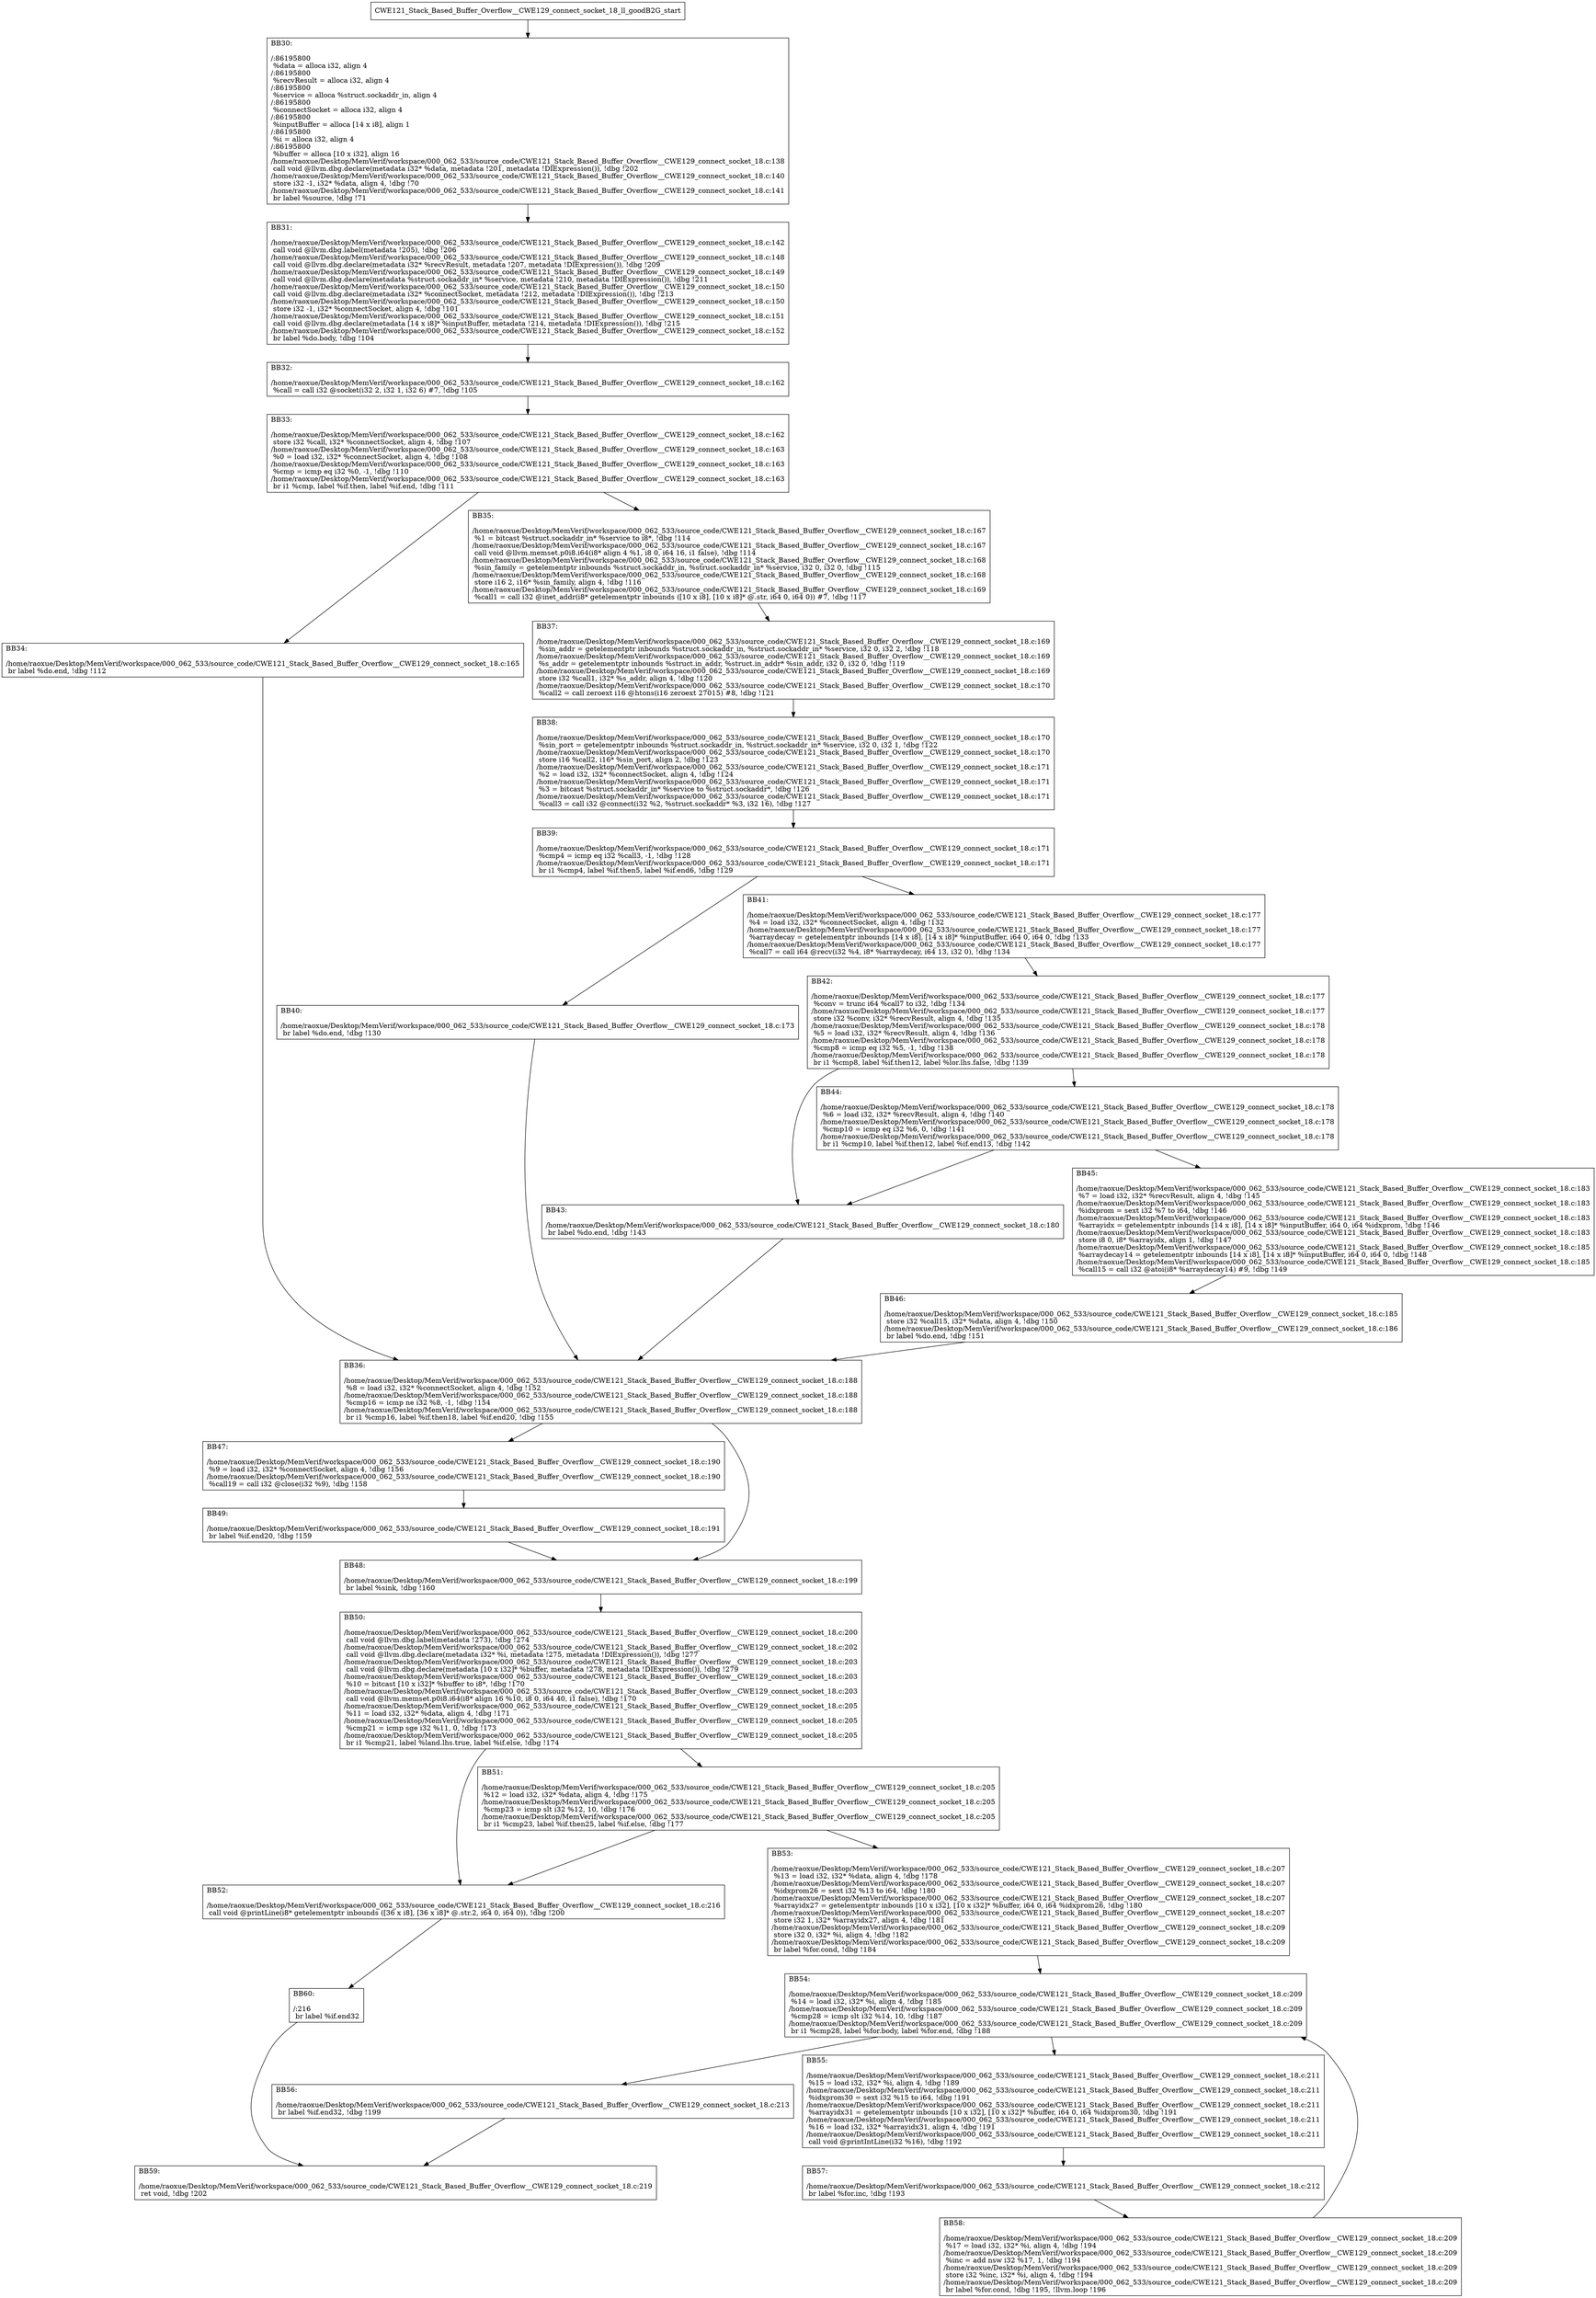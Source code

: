 digraph "CFG for'CWE121_Stack_Based_Buffer_Overflow__CWE129_connect_socket_18_ll_goodB2G' function" {
	BBCWE121_Stack_Based_Buffer_Overflow__CWE129_connect_socket_18_ll_goodB2G_start[shape=record,label="{CWE121_Stack_Based_Buffer_Overflow__CWE129_connect_socket_18_ll_goodB2G_start}"];
	BBCWE121_Stack_Based_Buffer_Overflow__CWE129_connect_socket_18_ll_goodB2G_start-> CWE121_Stack_Based_Buffer_Overflow__CWE129_connect_socket_18_ll_goodB2GBB30;
	CWE121_Stack_Based_Buffer_Overflow__CWE129_connect_socket_18_ll_goodB2GBB30 [shape=record, label="{BB30:\l\l/:86195800\l
  %data = alloca i32, align 4\l
/:86195800\l
  %recvResult = alloca i32, align 4\l
/:86195800\l
  %service = alloca %struct.sockaddr_in, align 4\l
/:86195800\l
  %connectSocket = alloca i32, align 4\l
/:86195800\l
  %inputBuffer = alloca [14 x i8], align 1\l
/:86195800\l
  %i = alloca i32, align 4\l
/:86195800\l
  %buffer = alloca [10 x i32], align 16\l
/home/raoxue/Desktop/MemVerif/workspace/000_062_533/source_code/CWE121_Stack_Based_Buffer_Overflow__CWE129_connect_socket_18.c:138\l
  call void @llvm.dbg.declare(metadata i32* %data, metadata !201, metadata !DIExpression()), !dbg !202\l
/home/raoxue/Desktop/MemVerif/workspace/000_062_533/source_code/CWE121_Stack_Based_Buffer_Overflow__CWE129_connect_socket_18.c:140\l
  store i32 -1, i32* %data, align 4, !dbg !70\l
/home/raoxue/Desktop/MemVerif/workspace/000_062_533/source_code/CWE121_Stack_Based_Buffer_Overflow__CWE129_connect_socket_18.c:141\l
  br label %source, !dbg !71\l
}"];
	CWE121_Stack_Based_Buffer_Overflow__CWE129_connect_socket_18_ll_goodB2GBB30-> CWE121_Stack_Based_Buffer_Overflow__CWE129_connect_socket_18_ll_goodB2GBB31;
	CWE121_Stack_Based_Buffer_Overflow__CWE129_connect_socket_18_ll_goodB2GBB31 [shape=record, label="{BB31:\l\l/home/raoxue/Desktop/MemVerif/workspace/000_062_533/source_code/CWE121_Stack_Based_Buffer_Overflow__CWE129_connect_socket_18.c:142\l
  call void @llvm.dbg.label(metadata !205), !dbg !206\l
/home/raoxue/Desktop/MemVerif/workspace/000_062_533/source_code/CWE121_Stack_Based_Buffer_Overflow__CWE129_connect_socket_18.c:148\l
  call void @llvm.dbg.declare(metadata i32* %recvResult, metadata !207, metadata !DIExpression()), !dbg !209\l
/home/raoxue/Desktop/MemVerif/workspace/000_062_533/source_code/CWE121_Stack_Based_Buffer_Overflow__CWE129_connect_socket_18.c:149\l
  call void @llvm.dbg.declare(metadata %struct.sockaddr_in* %service, metadata !210, metadata !DIExpression()), !dbg !211\l
/home/raoxue/Desktop/MemVerif/workspace/000_062_533/source_code/CWE121_Stack_Based_Buffer_Overflow__CWE129_connect_socket_18.c:150\l
  call void @llvm.dbg.declare(metadata i32* %connectSocket, metadata !212, metadata !DIExpression()), !dbg !213\l
/home/raoxue/Desktop/MemVerif/workspace/000_062_533/source_code/CWE121_Stack_Based_Buffer_Overflow__CWE129_connect_socket_18.c:150\l
  store i32 -1, i32* %connectSocket, align 4, !dbg !101\l
/home/raoxue/Desktop/MemVerif/workspace/000_062_533/source_code/CWE121_Stack_Based_Buffer_Overflow__CWE129_connect_socket_18.c:151\l
  call void @llvm.dbg.declare(metadata [14 x i8]* %inputBuffer, metadata !214, metadata !DIExpression()), !dbg !215\l
/home/raoxue/Desktop/MemVerif/workspace/000_062_533/source_code/CWE121_Stack_Based_Buffer_Overflow__CWE129_connect_socket_18.c:152\l
  br label %do.body, !dbg !104\l
}"];
	CWE121_Stack_Based_Buffer_Overflow__CWE129_connect_socket_18_ll_goodB2GBB31-> CWE121_Stack_Based_Buffer_Overflow__CWE129_connect_socket_18_ll_goodB2GBB32;
	CWE121_Stack_Based_Buffer_Overflow__CWE129_connect_socket_18_ll_goodB2GBB32 [shape=record, label="{BB32:\l\l/home/raoxue/Desktop/MemVerif/workspace/000_062_533/source_code/CWE121_Stack_Based_Buffer_Overflow__CWE129_connect_socket_18.c:162\l
  %call = call i32 @socket(i32 2, i32 1, i32 6) #7, !dbg !105\l
}"];
	CWE121_Stack_Based_Buffer_Overflow__CWE129_connect_socket_18_ll_goodB2GBB32-> CWE121_Stack_Based_Buffer_Overflow__CWE129_connect_socket_18_ll_goodB2GBB33;
	CWE121_Stack_Based_Buffer_Overflow__CWE129_connect_socket_18_ll_goodB2GBB33 [shape=record, label="{BB33:\l\l/home/raoxue/Desktop/MemVerif/workspace/000_062_533/source_code/CWE121_Stack_Based_Buffer_Overflow__CWE129_connect_socket_18.c:162\l
  store i32 %call, i32* %connectSocket, align 4, !dbg !107\l
/home/raoxue/Desktop/MemVerif/workspace/000_062_533/source_code/CWE121_Stack_Based_Buffer_Overflow__CWE129_connect_socket_18.c:163\l
  %0 = load i32, i32* %connectSocket, align 4, !dbg !108\l
/home/raoxue/Desktop/MemVerif/workspace/000_062_533/source_code/CWE121_Stack_Based_Buffer_Overflow__CWE129_connect_socket_18.c:163\l
  %cmp = icmp eq i32 %0, -1, !dbg !110\l
/home/raoxue/Desktop/MemVerif/workspace/000_062_533/source_code/CWE121_Stack_Based_Buffer_Overflow__CWE129_connect_socket_18.c:163\l
  br i1 %cmp, label %if.then, label %if.end, !dbg !111\l
}"];
	CWE121_Stack_Based_Buffer_Overflow__CWE129_connect_socket_18_ll_goodB2GBB33-> CWE121_Stack_Based_Buffer_Overflow__CWE129_connect_socket_18_ll_goodB2GBB34;
	CWE121_Stack_Based_Buffer_Overflow__CWE129_connect_socket_18_ll_goodB2GBB33-> CWE121_Stack_Based_Buffer_Overflow__CWE129_connect_socket_18_ll_goodB2GBB35;
	CWE121_Stack_Based_Buffer_Overflow__CWE129_connect_socket_18_ll_goodB2GBB34 [shape=record, label="{BB34:\l\l/home/raoxue/Desktop/MemVerif/workspace/000_062_533/source_code/CWE121_Stack_Based_Buffer_Overflow__CWE129_connect_socket_18.c:165\l
  br label %do.end, !dbg !112\l
}"];
	CWE121_Stack_Based_Buffer_Overflow__CWE129_connect_socket_18_ll_goodB2GBB34-> CWE121_Stack_Based_Buffer_Overflow__CWE129_connect_socket_18_ll_goodB2GBB36;
	CWE121_Stack_Based_Buffer_Overflow__CWE129_connect_socket_18_ll_goodB2GBB35 [shape=record, label="{BB35:\l\l/home/raoxue/Desktop/MemVerif/workspace/000_062_533/source_code/CWE121_Stack_Based_Buffer_Overflow__CWE129_connect_socket_18.c:167\l
  %1 = bitcast %struct.sockaddr_in* %service to i8*, !dbg !114\l
/home/raoxue/Desktop/MemVerif/workspace/000_062_533/source_code/CWE121_Stack_Based_Buffer_Overflow__CWE129_connect_socket_18.c:167\l
  call void @llvm.memset.p0i8.i64(i8* align 4 %1, i8 0, i64 16, i1 false), !dbg !114\l
/home/raoxue/Desktop/MemVerif/workspace/000_062_533/source_code/CWE121_Stack_Based_Buffer_Overflow__CWE129_connect_socket_18.c:168\l
  %sin_family = getelementptr inbounds %struct.sockaddr_in, %struct.sockaddr_in* %service, i32 0, i32 0, !dbg !115\l
/home/raoxue/Desktop/MemVerif/workspace/000_062_533/source_code/CWE121_Stack_Based_Buffer_Overflow__CWE129_connect_socket_18.c:168\l
  store i16 2, i16* %sin_family, align 4, !dbg !116\l
/home/raoxue/Desktop/MemVerif/workspace/000_062_533/source_code/CWE121_Stack_Based_Buffer_Overflow__CWE129_connect_socket_18.c:169\l
  %call1 = call i32 @inet_addr(i8* getelementptr inbounds ([10 x i8], [10 x i8]* @.str, i64 0, i64 0)) #7, !dbg !117\l
}"];
	CWE121_Stack_Based_Buffer_Overflow__CWE129_connect_socket_18_ll_goodB2GBB35-> CWE121_Stack_Based_Buffer_Overflow__CWE129_connect_socket_18_ll_goodB2GBB37;
	CWE121_Stack_Based_Buffer_Overflow__CWE129_connect_socket_18_ll_goodB2GBB37 [shape=record, label="{BB37:\l\l/home/raoxue/Desktop/MemVerif/workspace/000_062_533/source_code/CWE121_Stack_Based_Buffer_Overflow__CWE129_connect_socket_18.c:169\l
  %sin_addr = getelementptr inbounds %struct.sockaddr_in, %struct.sockaddr_in* %service, i32 0, i32 2, !dbg !118\l
/home/raoxue/Desktop/MemVerif/workspace/000_062_533/source_code/CWE121_Stack_Based_Buffer_Overflow__CWE129_connect_socket_18.c:169\l
  %s_addr = getelementptr inbounds %struct.in_addr, %struct.in_addr* %sin_addr, i32 0, i32 0, !dbg !119\l
/home/raoxue/Desktop/MemVerif/workspace/000_062_533/source_code/CWE121_Stack_Based_Buffer_Overflow__CWE129_connect_socket_18.c:169\l
  store i32 %call1, i32* %s_addr, align 4, !dbg !120\l
/home/raoxue/Desktop/MemVerif/workspace/000_062_533/source_code/CWE121_Stack_Based_Buffer_Overflow__CWE129_connect_socket_18.c:170\l
  %call2 = call zeroext i16 @htons(i16 zeroext 27015) #8, !dbg !121\l
}"];
	CWE121_Stack_Based_Buffer_Overflow__CWE129_connect_socket_18_ll_goodB2GBB37-> CWE121_Stack_Based_Buffer_Overflow__CWE129_connect_socket_18_ll_goodB2GBB38;
	CWE121_Stack_Based_Buffer_Overflow__CWE129_connect_socket_18_ll_goodB2GBB38 [shape=record, label="{BB38:\l\l/home/raoxue/Desktop/MemVerif/workspace/000_062_533/source_code/CWE121_Stack_Based_Buffer_Overflow__CWE129_connect_socket_18.c:170\l
  %sin_port = getelementptr inbounds %struct.sockaddr_in, %struct.sockaddr_in* %service, i32 0, i32 1, !dbg !122\l
/home/raoxue/Desktop/MemVerif/workspace/000_062_533/source_code/CWE121_Stack_Based_Buffer_Overflow__CWE129_connect_socket_18.c:170\l
  store i16 %call2, i16* %sin_port, align 2, !dbg !123\l
/home/raoxue/Desktop/MemVerif/workspace/000_062_533/source_code/CWE121_Stack_Based_Buffer_Overflow__CWE129_connect_socket_18.c:171\l
  %2 = load i32, i32* %connectSocket, align 4, !dbg !124\l
/home/raoxue/Desktop/MemVerif/workspace/000_062_533/source_code/CWE121_Stack_Based_Buffer_Overflow__CWE129_connect_socket_18.c:171\l
  %3 = bitcast %struct.sockaddr_in* %service to %struct.sockaddr*, !dbg !126\l
/home/raoxue/Desktop/MemVerif/workspace/000_062_533/source_code/CWE121_Stack_Based_Buffer_Overflow__CWE129_connect_socket_18.c:171\l
  %call3 = call i32 @connect(i32 %2, %struct.sockaddr* %3, i32 16), !dbg !127\l
}"];
	CWE121_Stack_Based_Buffer_Overflow__CWE129_connect_socket_18_ll_goodB2GBB38-> CWE121_Stack_Based_Buffer_Overflow__CWE129_connect_socket_18_ll_goodB2GBB39;
	CWE121_Stack_Based_Buffer_Overflow__CWE129_connect_socket_18_ll_goodB2GBB39 [shape=record, label="{BB39:\l\l/home/raoxue/Desktop/MemVerif/workspace/000_062_533/source_code/CWE121_Stack_Based_Buffer_Overflow__CWE129_connect_socket_18.c:171\l
  %cmp4 = icmp eq i32 %call3, -1, !dbg !128\l
/home/raoxue/Desktop/MemVerif/workspace/000_062_533/source_code/CWE121_Stack_Based_Buffer_Overflow__CWE129_connect_socket_18.c:171\l
  br i1 %cmp4, label %if.then5, label %if.end6, !dbg !129\l
}"];
	CWE121_Stack_Based_Buffer_Overflow__CWE129_connect_socket_18_ll_goodB2GBB39-> CWE121_Stack_Based_Buffer_Overflow__CWE129_connect_socket_18_ll_goodB2GBB40;
	CWE121_Stack_Based_Buffer_Overflow__CWE129_connect_socket_18_ll_goodB2GBB39-> CWE121_Stack_Based_Buffer_Overflow__CWE129_connect_socket_18_ll_goodB2GBB41;
	CWE121_Stack_Based_Buffer_Overflow__CWE129_connect_socket_18_ll_goodB2GBB40 [shape=record, label="{BB40:\l\l/home/raoxue/Desktop/MemVerif/workspace/000_062_533/source_code/CWE121_Stack_Based_Buffer_Overflow__CWE129_connect_socket_18.c:173\l
  br label %do.end, !dbg !130\l
}"];
	CWE121_Stack_Based_Buffer_Overflow__CWE129_connect_socket_18_ll_goodB2GBB40-> CWE121_Stack_Based_Buffer_Overflow__CWE129_connect_socket_18_ll_goodB2GBB36;
	CWE121_Stack_Based_Buffer_Overflow__CWE129_connect_socket_18_ll_goodB2GBB41 [shape=record, label="{BB41:\l\l/home/raoxue/Desktop/MemVerif/workspace/000_062_533/source_code/CWE121_Stack_Based_Buffer_Overflow__CWE129_connect_socket_18.c:177\l
  %4 = load i32, i32* %connectSocket, align 4, !dbg !132\l
/home/raoxue/Desktop/MemVerif/workspace/000_062_533/source_code/CWE121_Stack_Based_Buffer_Overflow__CWE129_connect_socket_18.c:177\l
  %arraydecay = getelementptr inbounds [14 x i8], [14 x i8]* %inputBuffer, i64 0, i64 0, !dbg !133\l
/home/raoxue/Desktop/MemVerif/workspace/000_062_533/source_code/CWE121_Stack_Based_Buffer_Overflow__CWE129_connect_socket_18.c:177\l
  %call7 = call i64 @recv(i32 %4, i8* %arraydecay, i64 13, i32 0), !dbg !134\l
}"];
	CWE121_Stack_Based_Buffer_Overflow__CWE129_connect_socket_18_ll_goodB2GBB41-> CWE121_Stack_Based_Buffer_Overflow__CWE129_connect_socket_18_ll_goodB2GBB42;
	CWE121_Stack_Based_Buffer_Overflow__CWE129_connect_socket_18_ll_goodB2GBB42 [shape=record, label="{BB42:\l\l/home/raoxue/Desktop/MemVerif/workspace/000_062_533/source_code/CWE121_Stack_Based_Buffer_Overflow__CWE129_connect_socket_18.c:177\l
  %conv = trunc i64 %call7 to i32, !dbg !134\l
/home/raoxue/Desktop/MemVerif/workspace/000_062_533/source_code/CWE121_Stack_Based_Buffer_Overflow__CWE129_connect_socket_18.c:177\l
  store i32 %conv, i32* %recvResult, align 4, !dbg !135\l
/home/raoxue/Desktop/MemVerif/workspace/000_062_533/source_code/CWE121_Stack_Based_Buffer_Overflow__CWE129_connect_socket_18.c:178\l
  %5 = load i32, i32* %recvResult, align 4, !dbg !136\l
/home/raoxue/Desktop/MemVerif/workspace/000_062_533/source_code/CWE121_Stack_Based_Buffer_Overflow__CWE129_connect_socket_18.c:178\l
  %cmp8 = icmp eq i32 %5, -1, !dbg !138\l
/home/raoxue/Desktop/MemVerif/workspace/000_062_533/source_code/CWE121_Stack_Based_Buffer_Overflow__CWE129_connect_socket_18.c:178\l
  br i1 %cmp8, label %if.then12, label %lor.lhs.false, !dbg !139\l
}"];
	CWE121_Stack_Based_Buffer_Overflow__CWE129_connect_socket_18_ll_goodB2GBB42-> CWE121_Stack_Based_Buffer_Overflow__CWE129_connect_socket_18_ll_goodB2GBB43;
	CWE121_Stack_Based_Buffer_Overflow__CWE129_connect_socket_18_ll_goodB2GBB42-> CWE121_Stack_Based_Buffer_Overflow__CWE129_connect_socket_18_ll_goodB2GBB44;
	CWE121_Stack_Based_Buffer_Overflow__CWE129_connect_socket_18_ll_goodB2GBB44 [shape=record, label="{BB44:\l\l/home/raoxue/Desktop/MemVerif/workspace/000_062_533/source_code/CWE121_Stack_Based_Buffer_Overflow__CWE129_connect_socket_18.c:178\l
  %6 = load i32, i32* %recvResult, align 4, !dbg !140\l
/home/raoxue/Desktop/MemVerif/workspace/000_062_533/source_code/CWE121_Stack_Based_Buffer_Overflow__CWE129_connect_socket_18.c:178\l
  %cmp10 = icmp eq i32 %6, 0, !dbg !141\l
/home/raoxue/Desktop/MemVerif/workspace/000_062_533/source_code/CWE121_Stack_Based_Buffer_Overflow__CWE129_connect_socket_18.c:178\l
  br i1 %cmp10, label %if.then12, label %if.end13, !dbg !142\l
}"];
	CWE121_Stack_Based_Buffer_Overflow__CWE129_connect_socket_18_ll_goodB2GBB44-> CWE121_Stack_Based_Buffer_Overflow__CWE129_connect_socket_18_ll_goodB2GBB43;
	CWE121_Stack_Based_Buffer_Overflow__CWE129_connect_socket_18_ll_goodB2GBB44-> CWE121_Stack_Based_Buffer_Overflow__CWE129_connect_socket_18_ll_goodB2GBB45;
	CWE121_Stack_Based_Buffer_Overflow__CWE129_connect_socket_18_ll_goodB2GBB43 [shape=record, label="{BB43:\l\l/home/raoxue/Desktop/MemVerif/workspace/000_062_533/source_code/CWE121_Stack_Based_Buffer_Overflow__CWE129_connect_socket_18.c:180\l
  br label %do.end, !dbg !143\l
}"];
	CWE121_Stack_Based_Buffer_Overflow__CWE129_connect_socket_18_ll_goodB2GBB43-> CWE121_Stack_Based_Buffer_Overflow__CWE129_connect_socket_18_ll_goodB2GBB36;
	CWE121_Stack_Based_Buffer_Overflow__CWE129_connect_socket_18_ll_goodB2GBB45 [shape=record, label="{BB45:\l\l/home/raoxue/Desktop/MemVerif/workspace/000_062_533/source_code/CWE121_Stack_Based_Buffer_Overflow__CWE129_connect_socket_18.c:183\l
  %7 = load i32, i32* %recvResult, align 4, !dbg !145\l
/home/raoxue/Desktop/MemVerif/workspace/000_062_533/source_code/CWE121_Stack_Based_Buffer_Overflow__CWE129_connect_socket_18.c:183\l
  %idxprom = sext i32 %7 to i64, !dbg !146\l
/home/raoxue/Desktop/MemVerif/workspace/000_062_533/source_code/CWE121_Stack_Based_Buffer_Overflow__CWE129_connect_socket_18.c:183\l
  %arrayidx = getelementptr inbounds [14 x i8], [14 x i8]* %inputBuffer, i64 0, i64 %idxprom, !dbg !146\l
/home/raoxue/Desktop/MemVerif/workspace/000_062_533/source_code/CWE121_Stack_Based_Buffer_Overflow__CWE129_connect_socket_18.c:183\l
  store i8 0, i8* %arrayidx, align 1, !dbg !147\l
/home/raoxue/Desktop/MemVerif/workspace/000_062_533/source_code/CWE121_Stack_Based_Buffer_Overflow__CWE129_connect_socket_18.c:185\l
  %arraydecay14 = getelementptr inbounds [14 x i8], [14 x i8]* %inputBuffer, i64 0, i64 0, !dbg !148\l
/home/raoxue/Desktop/MemVerif/workspace/000_062_533/source_code/CWE121_Stack_Based_Buffer_Overflow__CWE129_connect_socket_18.c:185\l
  %call15 = call i32 @atoi(i8* %arraydecay14) #9, !dbg !149\l
}"];
	CWE121_Stack_Based_Buffer_Overflow__CWE129_connect_socket_18_ll_goodB2GBB45-> CWE121_Stack_Based_Buffer_Overflow__CWE129_connect_socket_18_ll_goodB2GBB46;
	CWE121_Stack_Based_Buffer_Overflow__CWE129_connect_socket_18_ll_goodB2GBB46 [shape=record, label="{BB46:\l\l/home/raoxue/Desktop/MemVerif/workspace/000_062_533/source_code/CWE121_Stack_Based_Buffer_Overflow__CWE129_connect_socket_18.c:185\l
  store i32 %call15, i32* %data, align 4, !dbg !150\l
/home/raoxue/Desktop/MemVerif/workspace/000_062_533/source_code/CWE121_Stack_Based_Buffer_Overflow__CWE129_connect_socket_18.c:186\l
  br label %do.end, !dbg !151\l
}"];
	CWE121_Stack_Based_Buffer_Overflow__CWE129_connect_socket_18_ll_goodB2GBB46-> CWE121_Stack_Based_Buffer_Overflow__CWE129_connect_socket_18_ll_goodB2GBB36;
	CWE121_Stack_Based_Buffer_Overflow__CWE129_connect_socket_18_ll_goodB2GBB36 [shape=record, label="{BB36:\l\l/home/raoxue/Desktop/MemVerif/workspace/000_062_533/source_code/CWE121_Stack_Based_Buffer_Overflow__CWE129_connect_socket_18.c:188\l
  %8 = load i32, i32* %connectSocket, align 4, !dbg !152\l
/home/raoxue/Desktop/MemVerif/workspace/000_062_533/source_code/CWE121_Stack_Based_Buffer_Overflow__CWE129_connect_socket_18.c:188\l
  %cmp16 = icmp ne i32 %8, -1, !dbg !154\l
/home/raoxue/Desktop/MemVerif/workspace/000_062_533/source_code/CWE121_Stack_Based_Buffer_Overflow__CWE129_connect_socket_18.c:188\l
  br i1 %cmp16, label %if.then18, label %if.end20, !dbg !155\l
}"];
	CWE121_Stack_Based_Buffer_Overflow__CWE129_connect_socket_18_ll_goodB2GBB36-> CWE121_Stack_Based_Buffer_Overflow__CWE129_connect_socket_18_ll_goodB2GBB47;
	CWE121_Stack_Based_Buffer_Overflow__CWE129_connect_socket_18_ll_goodB2GBB36-> CWE121_Stack_Based_Buffer_Overflow__CWE129_connect_socket_18_ll_goodB2GBB48;
	CWE121_Stack_Based_Buffer_Overflow__CWE129_connect_socket_18_ll_goodB2GBB47 [shape=record, label="{BB47:\l\l/home/raoxue/Desktop/MemVerif/workspace/000_062_533/source_code/CWE121_Stack_Based_Buffer_Overflow__CWE129_connect_socket_18.c:190\l
  %9 = load i32, i32* %connectSocket, align 4, !dbg !156\l
/home/raoxue/Desktop/MemVerif/workspace/000_062_533/source_code/CWE121_Stack_Based_Buffer_Overflow__CWE129_connect_socket_18.c:190\l
  %call19 = call i32 @close(i32 %9), !dbg !158\l
}"];
	CWE121_Stack_Based_Buffer_Overflow__CWE129_connect_socket_18_ll_goodB2GBB47-> CWE121_Stack_Based_Buffer_Overflow__CWE129_connect_socket_18_ll_goodB2GBB49;
	CWE121_Stack_Based_Buffer_Overflow__CWE129_connect_socket_18_ll_goodB2GBB49 [shape=record, label="{BB49:\l\l/home/raoxue/Desktop/MemVerif/workspace/000_062_533/source_code/CWE121_Stack_Based_Buffer_Overflow__CWE129_connect_socket_18.c:191\l
  br label %if.end20, !dbg !159\l
}"];
	CWE121_Stack_Based_Buffer_Overflow__CWE129_connect_socket_18_ll_goodB2GBB49-> CWE121_Stack_Based_Buffer_Overflow__CWE129_connect_socket_18_ll_goodB2GBB48;
	CWE121_Stack_Based_Buffer_Overflow__CWE129_connect_socket_18_ll_goodB2GBB48 [shape=record, label="{BB48:\l\l/home/raoxue/Desktop/MemVerif/workspace/000_062_533/source_code/CWE121_Stack_Based_Buffer_Overflow__CWE129_connect_socket_18.c:199\l
  br label %sink, !dbg !160\l
}"];
	CWE121_Stack_Based_Buffer_Overflow__CWE129_connect_socket_18_ll_goodB2GBB48-> CWE121_Stack_Based_Buffer_Overflow__CWE129_connect_socket_18_ll_goodB2GBB50;
	CWE121_Stack_Based_Buffer_Overflow__CWE129_connect_socket_18_ll_goodB2GBB50 [shape=record, label="{BB50:\l\l/home/raoxue/Desktop/MemVerif/workspace/000_062_533/source_code/CWE121_Stack_Based_Buffer_Overflow__CWE129_connect_socket_18.c:200\l
  call void @llvm.dbg.label(metadata !273), !dbg !274\l
/home/raoxue/Desktop/MemVerif/workspace/000_062_533/source_code/CWE121_Stack_Based_Buffer_Overflow__CWE129_connect_socket_18.c:202\l
  call void @llvm.dbg.declare(metadata i32* %i, metadata !275, metadata !DIExpression()), !dbg !277\l
/home/raoxue/Desktop/MemVerif/workspace/000_062_533/source_code/CWE121_Stack_Based_Buffer_Overflow__CWE129_connect_socket_18.c:203\l
  call void @llvm.dbg.declare(metadata [10 x i32]* %buffer, metadata !278, metadata !DIExpression()), !dbg !279\l
/home/raoxue/Desktop/MemVerif/workspace/000_062_533/source_code/CWE121_Stack_Based_Buffer_Overflow__CWE129_connect_socket_18.c:203\l
  %10 = bitcast [10 x i32]* %buffer to i8*, !dbg !170\l
/home/raoxue/Desktop/MemVerif/workspace/000_062_533/source_code/CWE121_Stack_Based_Buffer_Overflow__CWE129_connect_socket_18.c:203\l
  call void @llvm.memset.p0i8.i64(i8* align 16 %10, i8 0, i64 40, i1 false), !dbg !170\l
/home/raoxue/Desktop/MemVerif/workspace/000_062_533/source_code/CWE121_Stack_Based_Buffer_Overflow__CWE129_connect_socket_18.c:205\l
  %11 = load i32, i32* %data, align 4, !dbg !171\l
/home/raoxue/Desktop/MemVerif/workspace/000_062_533/source_code/CWE121_Stack_Based_Buffer_Overflow__CWE129_connect_socket_18.c:205\l
  %cmp21 = icmp sge i32 %11, 0, !dbg !173\l
/home/raoxue/Desktop/MemVerif/workspace/000_062_533/source_code/CWE121_Stack_Based_Buffer_Overflow__CWE129_connect_socket_18.c:205\l
  br i1 %cmp21, label %land.lhs.true, label %if.else, !dbg !174\l
}"];
	CWE121_Stack_Based_Buffer_Overflow__CWE129_connect_socket_18_ll_goodB2GBB50-> CWE121_Stack_Based_Buffer_Overflow__CWE129_connect_socket_18_ll_goodB2GBB51;
	CWE121_Stack_Based_Buffer_Overflow__CWE129_connect_socket_18_ll_goodB2GBB50-> CWE121_Stack_Based_Buffer_Overflow__CWE129_connect_socket_18_ll_goodB2GBB52;
	CWE121_Stack_Based_Buffer_Overflow__CWE129_connect_socket_18_ll_goodB2GBB51 [shape=record, label="{BB51:\l\l/home/raoxue/Desktop/MemVerif/workspace/000_062_533/source_code/CWE121_Stack_Based_Buffer_Overflow__CWE129_connect_socket_18.c:205\l
  %12 = load i32, i32* %data, align 4, !dbg !175\l
/home/raoxue/Desktop/MemVerif/workspace/000_062_533/source_code/CWE121_Stack_Based_Buffer_Overflow__CWE129_connect_socket_18.c:205\l
  %cmp23 = icmp slt i32 %12, 10, !dbg !176\l
/home/raoxue/Desktop/MemVerif/workspace/000_062_533/source_code/CWE121_Stack_Based_Buffer_Overflow__CWE129_connect_socket_18.c:205\l
  br i1 %cmp23, label %if.then25, label %if.else, !dbg !177\l
}"];
	CWE121_Stack_Based_Buffer_Overflow__CWE129_connect_socket_18_ll_goodB2GBB51-> CWE121_Stack_Based_Buffer_Overflow__CWE129_connect_socket_18_ll_goodB2GBB53;
	CWE121_Stack_Based_Buffer_Overflow__CWE129_connect_socket_18_ll_goodB2GBB51-> CWE121_Stack_Based_Buffer_Overflow__CWE129_connect_socket_18_ll_goodB2GBB52;
	CWE121_Stack_Based_Buffer_Overflow__CWE129_connect_socket_18_ll_goodB2GBB53 [shape=record, label="{BB53:\l\l/home/raoxue/Desktop/MemVerif/workspace/000_062_533/source_code/CWE121_Stack_Based_Buffer_Overflow__CWE129_connect_socket_18.c:207\l
  %13 = load i32, i32* %data, align 4, !dbg !178\l
/home/raoxue/Desktop/MemVerif/workspace/000_062_533/source_code/CWE121_Stack_Based_Buffer_Overflow__CWE129_connect_socket_18.c:207\l
  %idxprom26 = sext i32 %13 to i64, !dbg !180\l
/home/raoxue/Desktop/MemVerif/workspace/000_062_533/source_code/CWE121_Stack_Based_Buffer_Overflow__CWE129_connect_socket_18.c:207\l
  %arrayidx27 = getelementptr inbounds [10 x i32], [10 x i32]* %buffer, i64 0, i64 %idxprom26, !dbg !180\l
/home/raoxue/Desktop/MemVerif/workspace/000_062_533/source_code/CWE121_Stack_Based_Buffer_Overflow__CWE129_connect_socket_18.c:207\l
  store i32 1, i32* %arrayidx27, align 4, !dbg !181\l
/home/raoxue/Desktop/MemVerif/workspace/000_062_533/source_code/CWE121_Stack_Based_Buffer_Overflow__CWE129_connect_socket_18.c:209\l
  store i32 0, i32* %i, align 4, !dbg !182\l
/home/raoxue/Desktop/MemVerif/workspace/000_062_533/source_code/CWE121_Stack_Based_Buffer_Overflow__CWE129_connect_socket_18.c:209\l
  br label %for.cond, !dbg !184\l
}"];
	CWE121_Stack_Based_Buffer_Overflow__CWE129_connect_socket_18_ll_goodB2GBB53-> CWE121_Stack_Based_Buffer_Overflow__CWE129_connect_socket_18_ll_goodB2GBB54;
	CWE121_Stack_Based_Buffer_Overflow__CWE129_connect_socket_18_ll_goodB2GBB54 [shape=record, label="{BB54:\l\l/home/raoxue/Desktop/MemVerif/workspace/000_062_533/source_code/CWE121_Stack_Based_Buffer_Overflow__CWE129_connect_socket_18.c:209\l
  %14 = load i32, i32* %i, align 4, !dbg !185\l
/home/raoxue/Desktop/MemVerif/workspace/000_062_533/source_code/CWE121_Stack_Based_Buffer_Overflow__CWE129_connect_socket_18.c:209\l
  %cmp28 = icmp slt i32 %14, 10, !dbg !187\l
/home/raoxue/Desktop/MemVerif/workspace/000_062_533/source_code/CWE121_Stack_Based_Buffer_Overflow__CWE129_connect_socket_18.c:209\l
  br i1 %cmp28, label %for.body, label %for.end, !dbg !188\l
}"];
	CWE121_Stack_Based_Buffer_Overflow__CWE129_connect_socket_18_ll_goodB2GBB54-> CWE121_Stack_Based_Buffer_Overflow__CWE129_connect_socket_18_ll_goodB2GBB55;
	CWE121_Stack_Based_Buffer_Overflow__CWE129_connect_socket_18_ll_goodB2GBB54-> CWE121_Stack_Based_Buffer_Overflow__CWE129_connect_socket_18_ll_goodB2GBB56;
	CWE121_Stack_Based_Buffer_Overflow__CWE129_connect_socket_18_ll_goodB2GBB55 [shape=record, label="{BB55:\l\l/home/raoxue/Desktop/MemVerif/workspace/000_062_533/source_code/CWE121_Stack_Based_Buffer_Overflow__CWE129_connect_socket_18.c:211\l
  %15 = load i32, i32* %i, align 4, !dbg !189\l
/home/raoxue/Desktop/MemVerif/workspace/000_062_533/source_code/CWE121_Stack_Based_Buffer_Overflow__CWE129_connect_socket_18.c:211\l
  %idxprom30 = sext i32 %15 to i64, !dbg !191\l
/home/raoxue/Desktop/MemVerif/workspace/000_062_533/source_code/CWE121_Stack_Based_Buffer_Overflow__CWE129_connect_socket_18.c:211\l
  %arrayidx31 = getelementptr inbounds [10 x i32], [10 x i32]* %buffer, i64 0, i64 %idxprom30, !dbg !191\l
/home/raoxue/Desktop/MemVerif/workspace/000_062_533/source_code/CWE121_Stack_Based_Buffer_Overflow__CWE129_connect_socket_18.c:211\l
  %16 = load i32, i32* %arrayidx31, align 4, !dbg !191\l
/home/raoxue/Desktop/MemVerif/workspace/000_062_533/source_code/CWE121_Stack_Based_Buffer_Overflow__CWE129_connect_socket_18.c:211\l
  call void @printIntLine(i32 %16), !dbg !192\l
}"];
	CWE121_Stack_Based_Buffer_Overflow__CWE129_connect_socket_18_ll_goodB2GBB55-> CWE121_Stack_Based_Buffer_Overflow__CWE129_connect_socket_18_ll_goodB2GBB57;
	CWE121_Stack_Based_Buffer_Overflow__CWE129_connect_socket_18_ll_goodB2GBB57 [shape=record, label="{BB57:\l\l/home/raoxue/Desktop/MemVerif/workspace/000_062_533/source_code/CWE121_Stack_Based_Buffer_Overflow__CWE129_connect_socket_18.c:212\l
  br label %for.inc, !dbg !193\l
}"];
	CWE121_Stack_Based_Buffer_Overflow__CWE129_connect_socket_18_ll_goodB2GBB57-> CWE121_Stack_Based_Buffer_Overflow__CWE129_connect_socket_18_ll_goodB2GBB58;
	CWE121_Stack_Based_Buffer_Overflow__CWE129_connect_socket_18_ll_goodB2GBB58 [shape=record, label="{BB58:\l\l/home/raoxue/Desktop/MemVerif/workspace/000_062_533/source_code/CWE121_Stack_Based_Buffer_Overflow__CWE129_connect_socket_18.c:209\l
  %17 = load i32, i32* %i, align 4, !dbg !194\l
/home/raoxue/Desktop/MemVerif/workspace/000_062_533/source_code/CWE121_Stack_Based_Buffer_Overflow__CWE129_connect_socket_18.c:209\l
  %inc = add nsw i32 %17, 1, !dbg !194\l
/home/raoxue/Desktop/MemVerif/workspace/000_062_533/source_code/CWE121_Stack_Based_Buffer_Overflow__CWE129_connect_socket_18.c:209\l
  store i32 %inc, i32* %i, align 4, !dbg !194\l
/home/raoxue/Desktop/MemVerif/workspace/000_062_533/source_code/CWE121_Stack_Based_Buffer_Overflow__CWE129_connect_socket_18.c:209\l
  br label %for.cond, !dbg !195, !llvm.loop !196\l
}"];
	CWE121_Stack_Based_Buffer_Overflow__CWE129_connect_socket_18_ll_goodB2GBB58-> CWE121_Stack_Based_Buffer_Overflow__CWE129_connect_socket_18_ll_goodB2GBB54;
	CWE121_Stack_Based_Buffer_Overflow__CWE129_connect_socket_18_ll_goodB2GBB56 [shape=record, label="{BB56:\l\l/home/raoxue/Desktop/MemVerif/workspace/000_062_533/source_code/CWE121_Stack_Based_Buffer_Overflow__CWE129_connect_socket_18.c:213\l
  br label %if.end32, !dbg !199\l
}"];
	CWE121_Stack_Based_Buffer_Overflow__CWE129_connect_socket_18_ll_goodB2GBB56-> CWE121_Stack_Based_Buffer_Overflow__CWE129_connect_socket_18_ll_goodB2GBB59;
	CWE121_Stack_Based_Buffer_Overflow__CWE129_connect_socket_18_ll_goodB2GBB52 [shape=record, label="{BB52:\l\l/home/raoxue/Desktop/MemVerif/workspace/000_062_533/source_code/CWE121_Stack_Based_Buffer_Overflow__CWE129_connect_socket_18.c:216\l
  call void @printLine(i8* getelementptr inbounds ([36 x i8], [36 x i8]* @.str.2, i64 0, i64 0)), !dbg !200\l
}"];
	CWE121_Stack_Based_Buffer_Overflow__CWE129_connect_socket_18_ll_goodB2GBB52-> CWE121_Stack_Based_Buffer_Overflow__CWE129_connect_socket_18_ll_goodB2GBB60;
	CWE121_Stack_Based_Buffer_Overflow__CWE129_connect_socket_18_ll_goodB2GBB60 [shape=record, label="{BB60:\l\l/:216\l
  br label %if.end32\l
}"];
	CWE121_Stack_Based_Buffer_Overflow__CWE129_connect_socket_18_ll_goodB2GBB60-> CWE121_Stack_Based_Buffer_Overflow__CWE129_connect_socket_18_ll_goodB2GBB59;
	CWE121_Stack_Based_Buffer_Overflow__CWE129_connect_socket_18_ll_goodB2GBB59 [shape=record, label="{BB59:\l\l/home/raoxue/Desktop/MemVerif/workspace/000_062_533/source_code/CWE121_Stack_Based_Buffer_Overflow__CWE129_connect_socket_18.c:219\l
  ret void, !dbg !202\l
}"];
}

